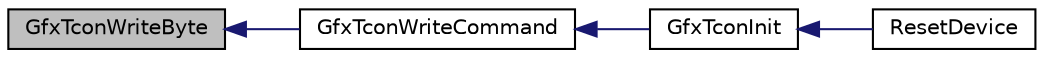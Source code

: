 digraph "GfxTconWriteByte"
{
  edge [fontname="Helvetica",fontsize="10",labelfontname="Helvetica",labelfontsize="10"];
  node [fontname="Helvetica",fontsize="10",shape=record];
  rankdir="LR";
  Node1 [label="GfxTconWriteByte",height=0.2,width=0.4,color="black", fillcolor="grey75", style="filled", fontcolor="black"];
  Node1 -> Node2 [dir="back",color="midnightblue",fontsize="10",style="solid"];
  Node2 [label="GfxTconWriteCommand",height=0.2,width=0.4,color="black", fillcolor="white", style="filled",URL="$_t_c_o_n___h_x8238_8c.html#a677df9eb40a564306c738029552e715f"];
  Node2 -> Node3 [dir="back",color="midnightblue",fontsize="10",style="solid"];
  Node3 [label="GfxTconInit",height=0.2,width=0.4,color="black", fillcolor="white", style="filled",URL="$gfxtcon_8h.html#a55594178ce3956440d903de8c2c7d519"];
  Node3 -> Node4 [dir="back",color="midnightblue",fontsize="10",style="solid"];
  Node4 [label="ResetDevice",height=0.2,width=0.4,color="black", fillcolor="white", style="filled",URL="$mchp_gfx_drv_8c.html#a6d4d054030dc1ccdc7b875d4877ec9b7"];
}

